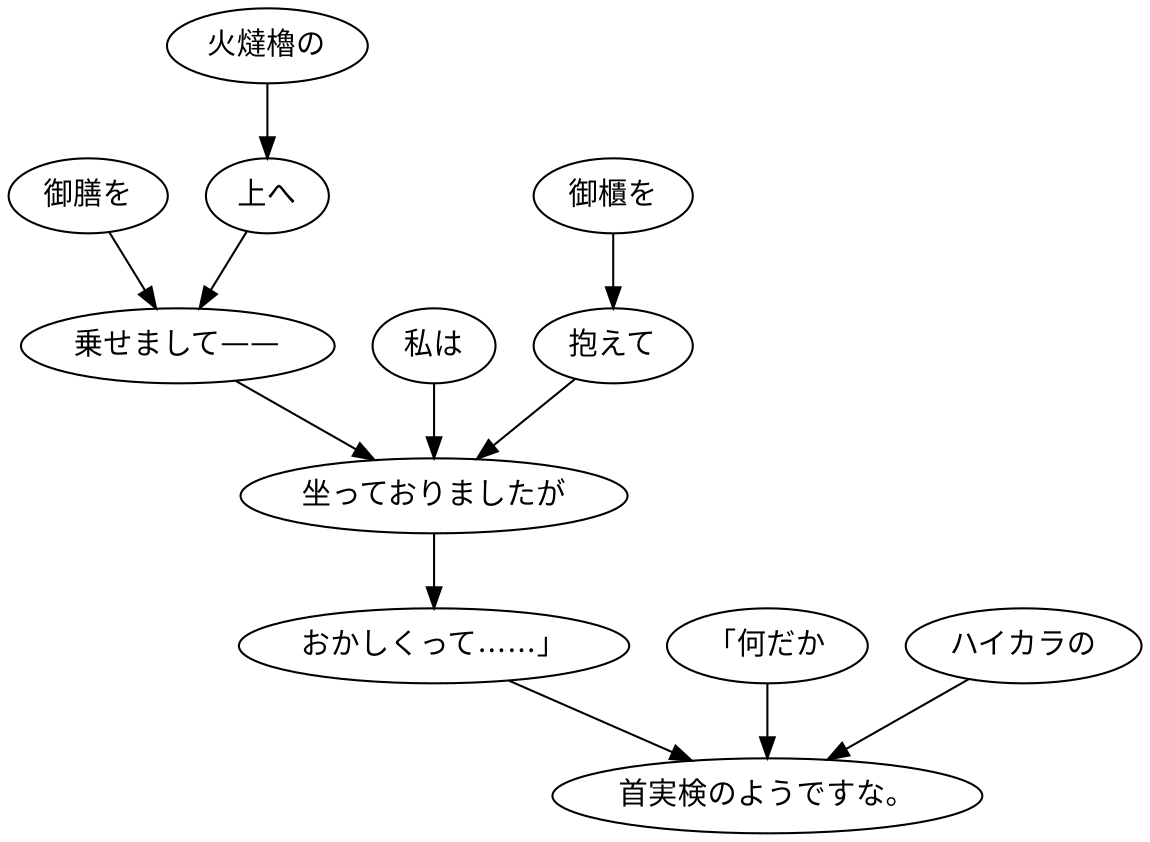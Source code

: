 digraph graph1447 {
	node0 [label="御膳を"];
	node1 [label="火燵櫓の"];
	node2 [label="上へ"];
	node3 [label="乗せまして——"];
	node4 [label="私は"];
	node5 [label="御櫃を"];
	node6 [label="抱えて"];
	node7 [label="坐っておりましたが"];
	node8 [label="おかしくって……」"];
	node9 [label="「何だか"];
	node10 [label="ハイカラの"];
	node11 [label="首実検のようですな。"];
	node0 -> node3;
	node1 -> node2;
	node2 -> node3;
	node3 -> node7;
	node4 -> node7;
	node5 -> node6;
	node6 -> node7;
	node7 -> node8;
	node8 -> node11;
	node9 -> node11;
	node10 -> node11;
}
